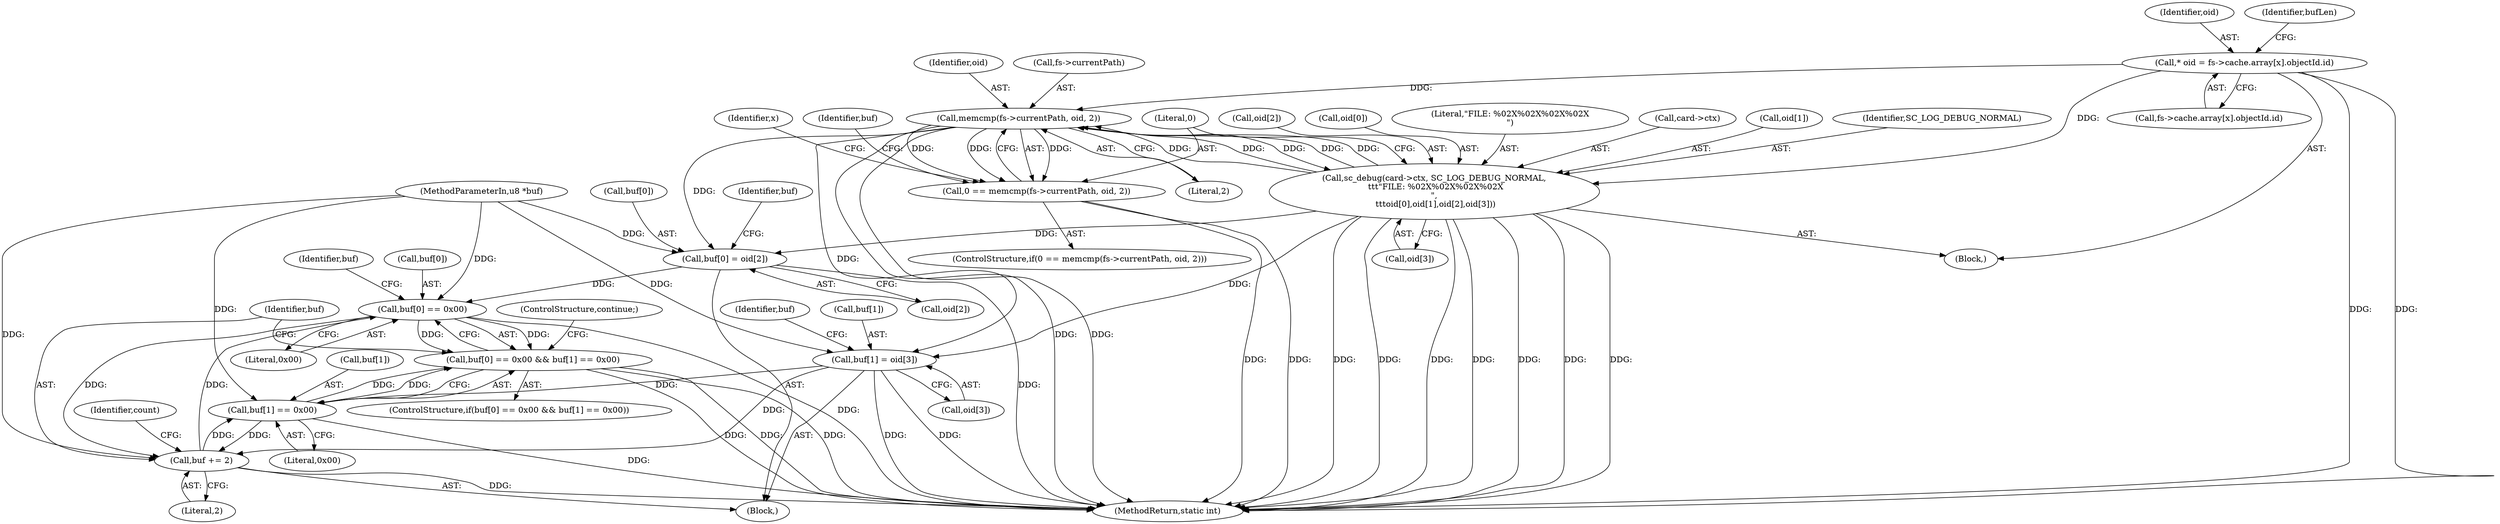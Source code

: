 digraph "0_OpenSC_360e95d45ac4123255a4c796db96337f332160ad#diff-d643a0fa169471dbf2912f4866dc49c5_2@API" {
"1000180" [label="(Call,memcmp(fs->currentPath, oid, 2))"];
"1000159" [label="(Call,sc_debug(card->ctx, SC_LOG_DEBUG_NORMAL,\n \t\t\t\"FILE: %02X%02X%02X%02X\n\",\n \t\t\toid[0],oid[1],oid[2],oid[3]))"];
"1000141" [label="(Call,* oid = fs->cache.array[x].objectId.id)"];
"1000180" [label="(Call,memcmp(fs->currentPath, oid, 2))"];
"1000178" [label="(Call,0 == memcmp(fs->currentPath, oid, 2))"];
"1000187" [label="(Call,buf[0] = oid[2])"];
"1000203" [label="(Call,buf[0] == 0x00)"];
"1000202" [label="(Call,buf[0] == 0x00 && buf[1] == 0x00)"];
"1000214" [label="(Call,buf += 2)"];
"1000208" [label="(Call,buf[1] == 0x00)"];
"1000194" [label="(Call,buf[1] = oid[3])"];
"1000139" [label="(Block,)"];
"1000188" [label="(Call,buf[0])"];
"1000198" [label="(Call,oid[3])"];
"1000196" [label="(Identifier,buf)"];
"1000186" [label="(Block,)"];
"1000191" [label="(Call,oid[2])"];
"1000177" [label="(ControlStructure,if(0 == memcmp(fs->currentPath, oid, 2)))"];
"1000143" [label="(Call,fs->cache.array[x].objectId.id)"];
"1000194" [label="(Call,buf[1] = oid[3])"];
"1000212" [label="(Literal,0x00)"];
"1000215" [label="(Identifier,buf)"];
"1000180" [label="(Call,memcmp(fs->currentPath, oid, 2))"];
"1000205" [label="(Identifier,buf)"];
"1000225" [label="(MethodReturn,static int)"];
"1000141" [label="(Call,* oid = fs->cache.array[x].objectId.id)"];
"1000171" [label="(Call,oid[2])"];
"1000204" [label="(Call,buf[0])"];
"1000210" [label="(Identifier,buf)"];
"1000165" [label="(Call,oid[0])"];
"1000189" [label="(Identifier,buf)"];
"1000213" [label="(ControlStructure,continue;)"];
"1000184" [label="(Identifier,oid)"];
"1000142" [label="(Identifier,oid)"];
"1000164" [label="(Literal,\"FILE: %02X%02X%02X%02X\n\")"];
"1000156" [label="(Identifier,bufLen)"];
"1000138" [label="(Identifier,x)"];
"1000160" [label="(Call,card->ctx)"];
"1000214" [label="(Call,buf += 2)"];
"1000203" [label="(Call,buf[0] == 0x00)"];
"1000216" [label="(Literal,2)"];
"1000178" [label="(Call,0 == memcmp(fs->currentPath, oid, 2))"];
"1000207" [label="(Literal,0x00)"];
"1000159" [label="(Call,sc_debug(card->ctx, SC_LOG_DEBUG_NORMAL,\n \t\t\t\"FILE: %02X%02X%02X%02X\n\",\n \t\t\toid[0],oid[1],oid[2],oid[3]))"];
"1000187" [label="(Call,buf[0] = oid[2])"];
"1000168" [label="(Call,oid[1])"];
"1000103" [label="(MethodParameterIn,u8 *buf)"];
"1000163" [label="(Identifier,SC_LOG_DEBUG_NORMAL)"];
"1000202" [label="(Call,buf[0] == 0x00 && buf[1] == 0x00)"];
"1000195" [label="(Call,buf[1])"];
"1000201" [label="(ControlStructure,if(buf[0] == 0x00 && buf[1] == 0x00))"];
"1000179" [label="(Literal,0)"];
"1000174" [label="(Call,oid[3])"];
"1000218" [label="(Identifier,count)"];
"1000209" [label="(Call,buf[1])"];
"1000185" [label="(Literal,2)"];
"1000208" [label="(Call,buf[1] == 0x00)"];
"1000181" [label="(Call,fs->currentPath)"];
"1000180" -> "1000178"  [label="AST: "];
"1000180" -> "1000185"  [label="CFG: "];
"1000181" -> "1000180"  [label="AST: "];
"1000184" -> "1000180"  [label="AST: "];
"1000185" -> "1000180"  [label="AST: "];
"1000178" -> "1000180"  [label="CFG: "];
"1000180" -> "1000225"  [label="DDG: "];
"1000180" -> "1000225"  [label="DDG: "];
"1000180" -> "1000159"  [label="DDG: "];
"1000180" -> "1000178"  [label="DDG: "];
"1000180" -> "1000178"  [label="DDG: "];
"1000180" -> "1000178"  [label="DDG: "];
"1000159" -> "1000180"  [label="DDG: "];
"1000159" -> "1000180"  [label="DDG: "];
"1000159" -> "1000180"  [label="DDG: "];
"1000159" -> "1000180"  [label="DDG: "];
"1000141" -> "1000180"  [label="DDG: "];
"1000180" -> "1000187"  [label="DDG: "];
"1000180" -> "1000194"  [label="DDG: "];
"1000159" -> "1000139"  [label="AST: "];
"1000159" -> "1000174"  [label="CFG: "];
"1000160" -> "1000159"  [label="AST: "];
"1000163" -> "1000159"  [label="AST: "];
"1000164" -> "1000159"  [label="AST: "];
"1000165" -> "1000159"  [label="AST: "];
"1000168" -> "1000159"  [label="AST: "];
"1000171" -> "1000159"  [label="AST: "];
"1000174" -> "1000159"  [label="AST: "];
"1000179" -> "1000159"  [label="CFG: "];
"1000159" -> "1000225"  [label="DDG: "];
"1000159" -> "1000225"  [label="DDG: "];
"1000159" -> "1000225"  [label="DDG: "];
"1000159" -> "1000225"  [label="DDG: "];
"1000159" -> "1000225"  [label="DDG: "];
"1000159" -> "1000225"  [label="DDG: "];
"1000159" -> "1000225"  [label="DDG: "];
"1000141" -> "1000159"  [label="DDG: "];
"1000159" -> "1000187"  [label="DDG: "];
"1000159" -> "1000194"  [label="DDG: "];
"1000141" -> "1000139"  [label="AST: "];
"1000141" -> "1000143"  [label="CFG: "];
"1000142" -> "1000141"  [label="AST: "];
"1000143" -> "1000141"  [label="AST: "];
"1000156" -> "1000141"  [label="CFG: "];
"1000141" -> "1000225"  [label="DDG: "];
"1000141" -> "1000225"  [label="DDG: "];
"1000178" -> "1000177"  [label="AST: "];
"1000179" -> "1000178"  [label="AST: "];
"1000189" -> "1000178"  [label="CFG: "];
"1000138" -> "1000178"  [label="CFG: "];
"1000178" -> "1000225"  [label="DDG: "];
"1000178" -> "1000225"  [label="DDG: "];
"1000187" -> "1000186"  [label="AST: "];
"1000187" -> "1000191"  [label="CFG: "];
"1000188" -> "1000187"  [label="AST: "];
"1000191" -> "1000187"  [label="AST: "];
"1000196" -> "1000187"  [label="CFG: "];
"1000187" -> "1000225"  [label="DDG: "];
"1000103" -> "1000187"  [label="DDG: "];
"1000187" -> "1000203"  [label="DDG: "];
"1000203" -> "1000202"  [label="AST: "];
"1000203" -> "1000207"  [label="CFG: "];
"1000204" -> "1000203"  [label="AST: "];
"1000207" -> "1000203"  [label="AST: "];
"1000210" -> "1000203"  [label="CFG: "];
"1000202" -> "1000203"  [label="CFG: "];
"1000203" -> "1000225"  [label="DDG: "];
"1000203" -> "1000202"  [label="DDG: "];
"1000203" -> "1000202"  [label="DDG: "];
"1000214" -> "1000203"  [label="DDG: "];
"1000103" -> "1000203"  [label="DDG: "];
"1000203" -> "1000214"  [label="DDG: "];
"1000202" -> "1000201"  [label="AST: "];
"1000202" -> "1000208"  [label="CFG: "];
"1000208" -> "1000202"  [label="AST: "];
"1000213" -> "1000202"  [label="CFG: "];
"1000215" -> "1000202"  [label="CFG: "];
"1000202" -> "1000225"  [label="DDG: "];
"1000202" -> "1000225"  [label="DDG: "];
"1000202" -> "1000225"  [label="DDG: "];
"1000208" -> "1000202"  [label="DDG: "];
"1000208" -> "1000202"  [label="DDG: "];
"1000214" -> "1000186"  [label="AST: "];
"1000214" -> "1000216"  [label="CFG: "];
"1000215" -> "1000214"  [label="AST: "];
"1000216" -> "1000214"  [label="AST: "];
"1000218" -> "1000214"  [label="CFG: "];
"1000214" -> "1000225"  [label="DDG: "];
"1000214" -> "1000208"  [label="DDG: "];
"1000208" -> "1000214"  [label="DDG: "];
"1000194" -> "1000214"  [label="DDG: "];
"1000103" -> "1000214"  [label="DDG: "];
"1000208" -> "1000212"  [label="CFG: "];
"1000209" -> "1000208"  [label="AST: "];
"1000212" -> "1000208"  [label="AST: "];
"1000208" -> "1000225"  [label="DDG: "];
"1000194" -> "1000208"  [label="DDG: "];
"1000103" -> "1000208"  [label="DDG: "];
"1000194" -> "1000186"  [label="AST: "];
"1000194" -> "1000198"  [label="CFG: "];
"1000195" -> "1000194"  [label="AST: "];
"1000198" -> "1000194"  [label="AST: "];
"1000205" -> "1000194"  [label="CFG: "];
"1000194" -> "1000225"  [label="DDG: "];
"1000194" -> "1000225"  [label="DDG: "];
"1000103" -> "1000194"  [label="DDG: "];
}
